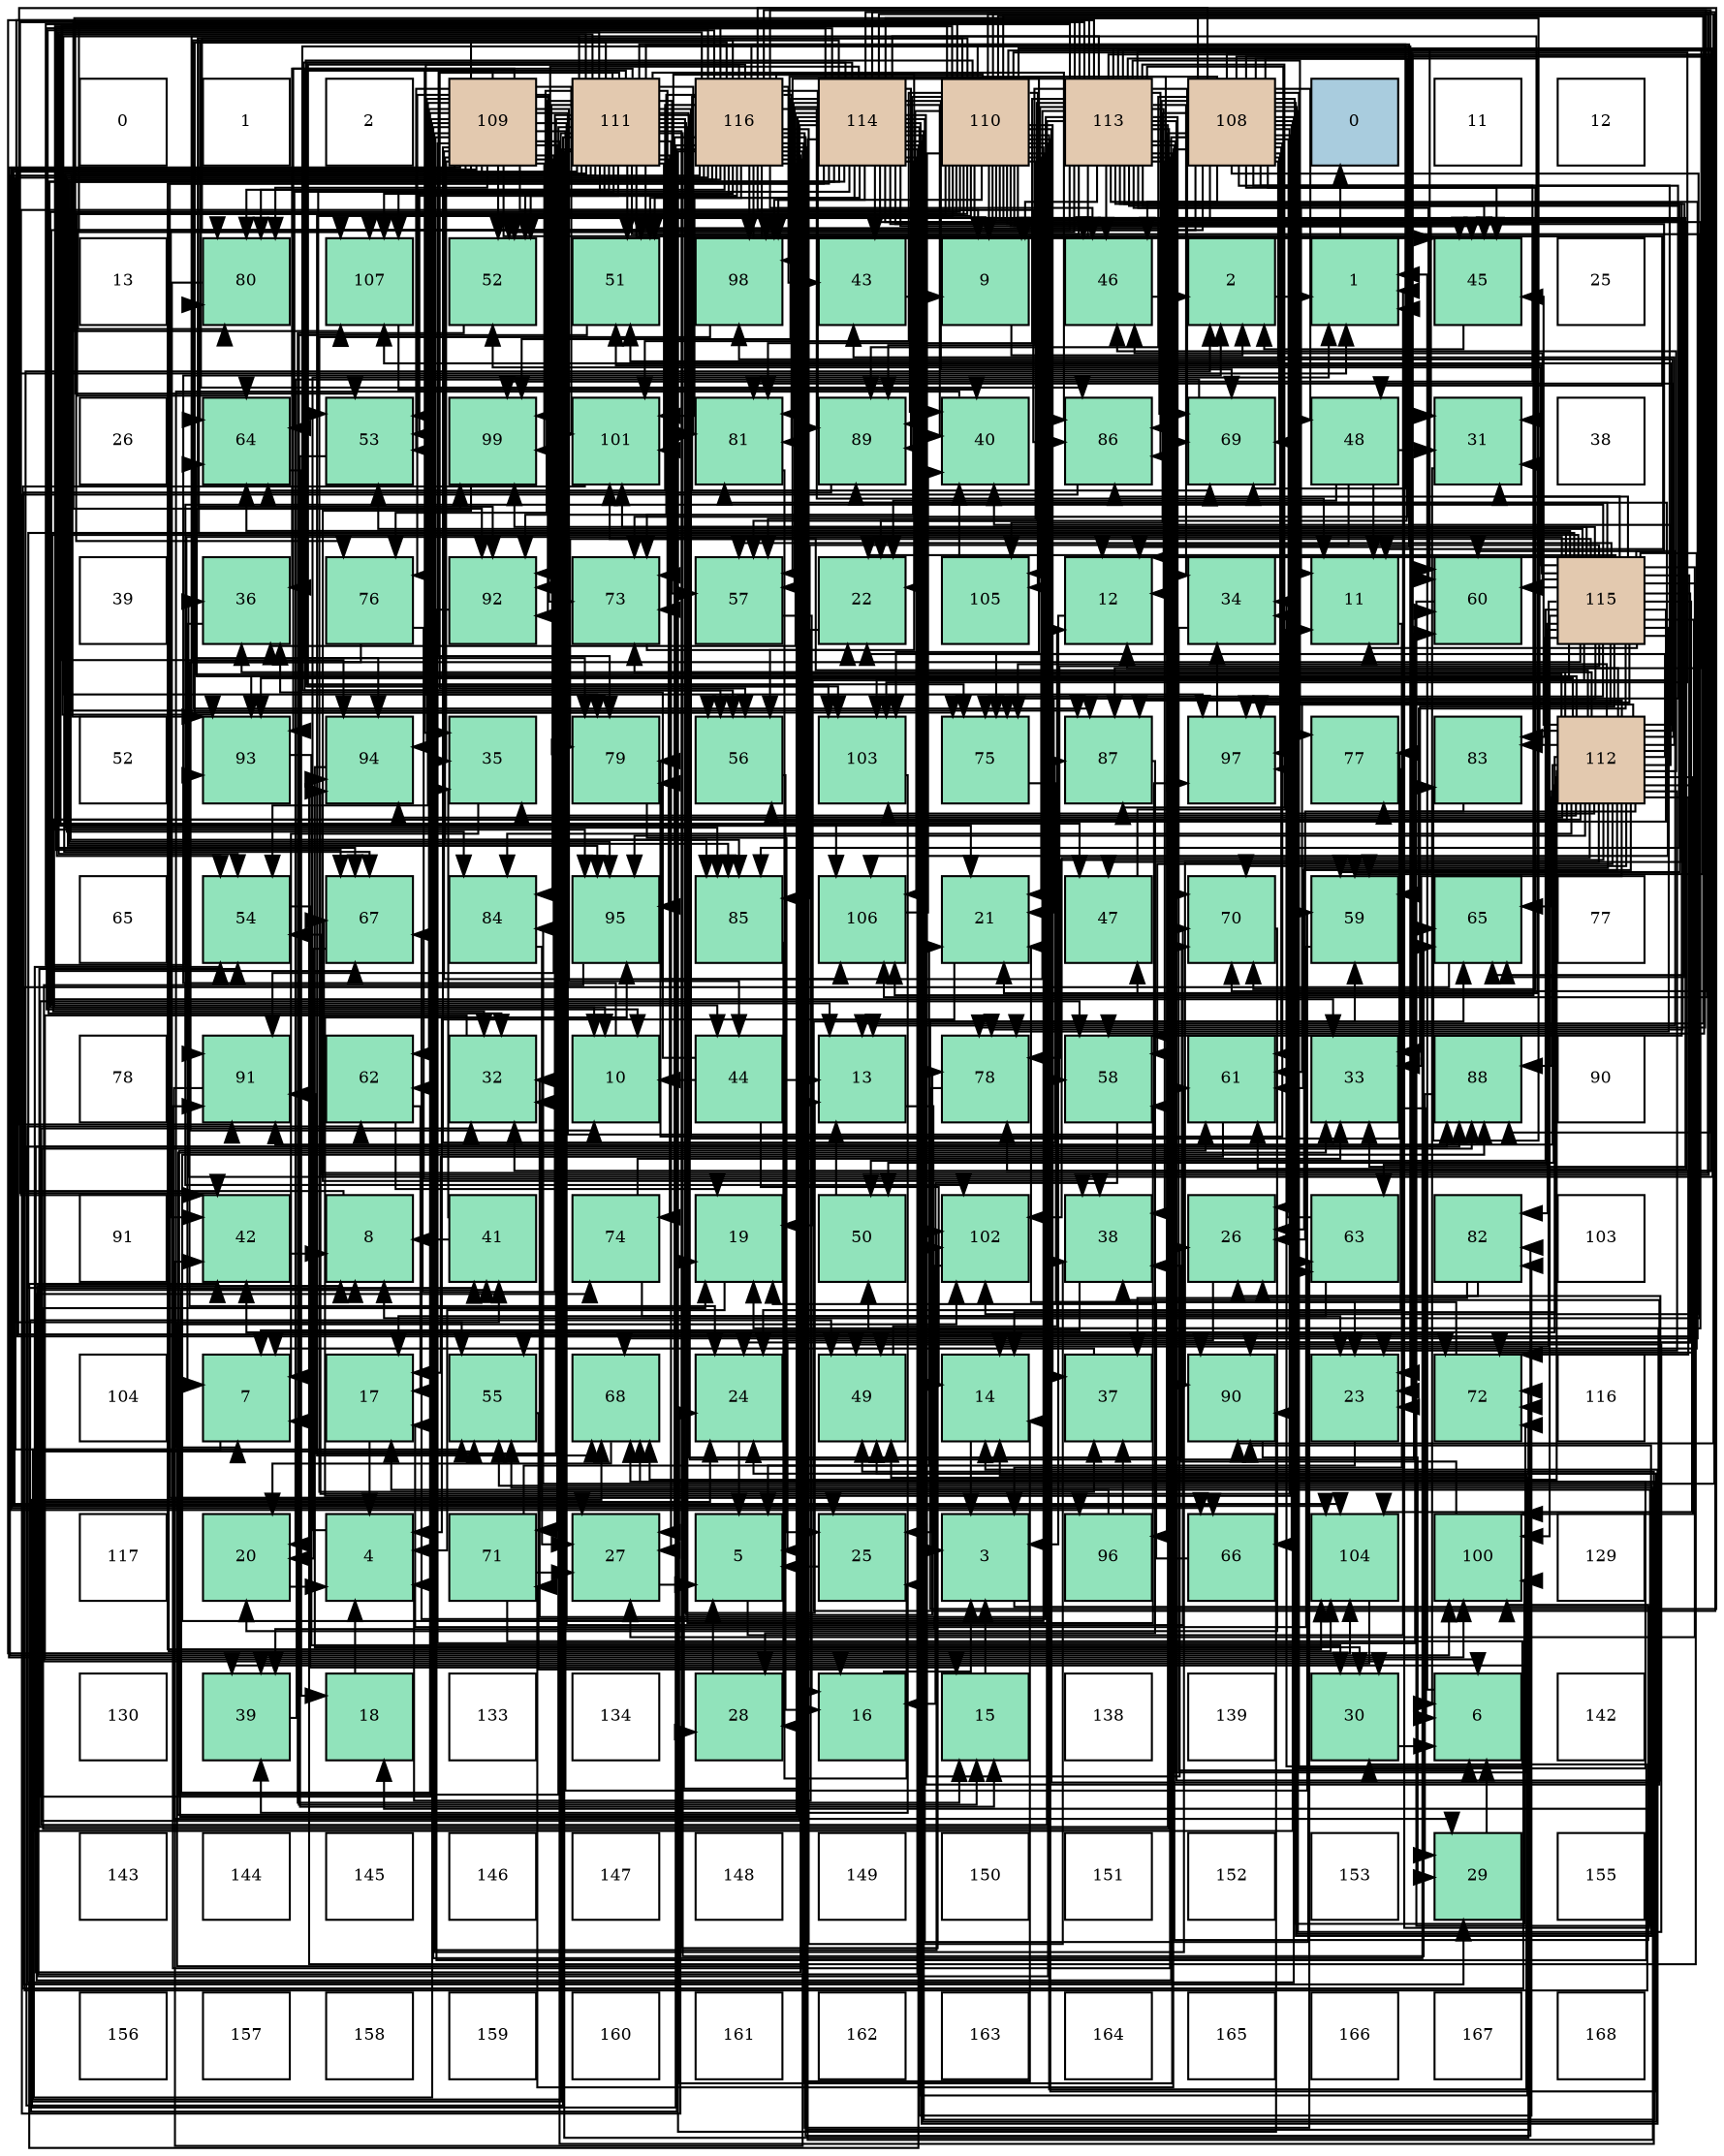digraph layout{
 rankdir=TB;
 splines=ortho;
 node [style=filled shape=square fixedsize=true width=0.6];
0[label="0", fontsize=8, fillcolor="#ffffff"];
1[label="1", fontsize=8, fillcolor="#ffffff"];
2[label="2", fontsize=8, fillcolor="#ffffff"];
3[label="109", fontsize=8, fillcolor="#e3c9af"];
4[label="111", fontsize=8, fillcolor="#e3c9af"];
5[label="116", fontsize=8, fillcolor="#e3c9af"];
6[label="114", fontsize=8, fillcolor="#e3c9af"];
7[label="110", fontsize=8, fillcolor="#e3c9af"];
8[label="113", fontsize=8, fillcolor="#e3c9af"];
9[label="108", fontsize=8, fillcolor="#e3c9af"];
10[label="0", fontsize=8, fillcolor="#a9ccde"];
11[label="11", fontsize=8, fillcolor="#ffffff"];
12[label="12", fontsize=8, fillcolor="#ffffff"];
13[label="13", fontsize=8, fillcolor="#ffffff"];
14[label="80", fontsize=8, fillcolor="#91e3bb"];
15[label="107", fontsize=8, fillcolor="#91e3bb"];
16[label="52", fontsize=8, fillcolor="#91e3bb"];
17[label="51", fontsize=8, fillcolor="#91e3bb"];
18[label="98", fontsize=8, fillcolor="#91e3bb"];
19[label="43", fontsize=8, fillcolor="#91e3bb"];
20[label="9", fontsize=8, fillcolor="#91e3bb"];
21[label="46", fontsize=8, fillcolor="#91e3bb"];
22[label="2", fontsize=8, fillcolor="#91e3bb"];
23[label="1", fontsize=8, fillcolor="#91e3bb"];
24[label="45", fontsize=8, fillcolor="#91e3bb"];
25[label="25", fontsize=8, fillcolor="#ffffff"];
26[label="26", fontsize=8, fillcolor="#ffffff"];
27[label="64", fontsize=8, fillcolor="#91e3bb"];
28[label="53", fontsize=8, fillcolor="#91e3bb"];
29[label="99", fontsize=8, fillcolor="#91e3bb"];
30[label="101", fontsize=8, fillcolor="#91e3bb"];
31[label="81", fontsize=8, fillcolor="#91e3bb"];
32[label="89", fontsize=8, fillcolor="#91e3bb"];
33[label="40", fontsize=8, fillcolor="#91e3bb"];
34[label="86", fontsize=8, fillcolor="#91e3bb"];
35[label="69", fontsize=8, fillcolor="#91e3bb"];
36[label="48", fontsize=8, fillcolor="#91e3bb"];
37[label="31", fontsize=8, fillcolor="#91e3bb"];
38[label="38", fontsize=8, fillcolor="#ffffff"];
39[label="39", fontsize=8, fillcolor="#ffffff"];
40[label="36", fontsize=8, fillcolor="#91e3bb"];
41[label="76", fontsize=8, fillcolor="#91e3bb"];
42[label="92", fontsize=8, fillcolor="#91e3bb"];
43[label="73", fontsize=8, fillcolor="#91e3bb"];
44[label="57", fontsize=8, fillcolor="#91e3bb"];
45[label="22", fontsize=8, fillcolor="#91e3bb"];
46[label="105", fontsize=8, fillcolor="#91e3bb"];
47[label="12", fontsize=8, fillcolor="#91e3bb"];
48[label="34", fontsize=8, fillcolor="#91e3bb"];
49[label="11", fontsize=8, fillcolor="#91e3bb"];
50[label="60", fontsize=8, fillcolor="#91e3bb"];
51[label="115", fontsize=8, fillcolor="#e3c9af"];
52[label="52", fontsize=8, fillcolor="#ffffff"];
53[label="93", fontsize=8, fillcolor="#91e3bb"];
54[label="94", fontsize=8, fillcolor="#91e3bb"];
55[label="35", fontsize=8, fillcolor="#91e3bb"];
56[label="79", fontsize=8, fillcolor="#91e3bb"];
57[label="56", fontsize=8, fillcolor="#91e3bb"];
58[label="103", fontsize=8, fillcolor="#91e3bb"];
59[label="75", fontsize=8, fillcolor="#91e3bb"];
60[label="87", fontsize=8, fillcolor="#91e3bb"];
61[label="97", fontsize=8, fillcolor="#91e3bb"];
62[label="77", fontsize=8, fillcolor="#91e3bb"];
63[label="83", fontsize=8, fillcolor="#91e3bb"];
64[label="112", fontsize=8, fillcolor="#e3c9af"];
65[label="65", fontsize=8, fillcolor="#ffffff"];
66[label="54", fontsize=8, fillcolor="#91e3bb"];
67[label="67", fontsize=8, fillcolor="#91e3bb"];
68[label="84", fontsize=8, fillcolor="#91e3bb"];
69[label="95", fontsize=8, fillcolor="#91e3bb"];
70[label="85", fontsize=8, fillcolor="#91e3bb"];
71[label="106", fontsize=8, fillcolor="#91e3bb"];
72[label="21", fontsize=8, fillcolor="#91e3bb"];
73[label="47", fontsize=8, fillcolor="#91e3bb"];
74[label="70", fontsize=8, fillcolor="#91e3bb"];
75[label="59", fontsize=8, fillcolor="#91e3bb"];
76[label="65", fontsize=8, fillcolor="#91e3bb"];
77[label="77", fontsize=8, fillcolor="#ffffff"];
78[label="78", fontsize=8, fillcolor="#ffffff"];
79[label="91", fontsize=8, fillcolor="#91e3bb"];
80[label="62", fontsize=8, fillcolor="#91e3bb"];
81[label="32", fontsize=8, fillcolor="#91e3bb"];
82[label="10", fontsize=8, fillcolor="#91e3bb"];
83[label="44", fontsize=8, fillcolor="#91e3bb"];
84[label="13", fontsize=8, fillcolor="#91e3bb"];
85[label="78", fontsize=8, fillcolor="#91e3bb"];
86[label="58", fontsize=8, fillcolor="#91e3bb"];
87[label="61", fontsize=8, fillcolor="#91e3bb"];
88[label="33", fontsize=8, fillcolor="#91e3bb"];
89[label="88", fontsize=8, fillcolor="#91e3bb"];
90[label="90", fontsize=8, fillcolor="#ffffff"];
91[label="91", fontsize=8, fillcolor="#ffffff"];
92[label="42", fontsize=8, fillcolor="#91e3bb"];
93[label="8", fontsize=8, fillcolor="#91e3bb"];
94[label="41", fontsize=8, fillcolor="#91e3bb"];
95[label="74", fontsize=8, fillcolor="#91e3bb"];
96[label="19", fontsize=8, fillcolor="#91e3bb"];
97[label="50", fontsize=8, fillcolor="#91e3bb"];
98[label="102", fontsize=8, fillcolor="#91e3bb"];
99[label="38", fontsize=8, fillcolor="#91e3bb"];
100[label="26", fontsize=8, fillcolor="#91e3bb"];
101[label="63", fontsize=8, fillcolor="#91e3bb"];
102[label="82", fontsize=8, fillcolor="#91e3bb"];
103[label="103", fontsize=8, fillcolor="#ffffff"];
104[label="104", fontsize=8, fillcolor="#ffffff"];
105[label="7", fontsize=8, fillcolor="#91e3bb"];
106[label="17", fontsize=8, fillcolor="#91e3bb"];
107[label="55", fontsize=8, fillcolor="#91e3bb"];
108[label="68", fontsize=8, fillcolor="#91e3bb"];
109[label="24", fontsize=8, fillcolor="#91e3bb"];
110[label="49", fontsize=8, fillcolor="#91e3bb"];
111[label="14", fontsize=8, fillcolor="#91e3bb"];
112[label="37", fontsize=8, fillcolor="#91e3bb"];
113[label="90", fontsize=8, fillcolor="#91e3bb"];
114[label="23", fontsize=8, fillcolor="#91e3bb"];
115[label="72", fontsize=8, fillcolor="#91e3bb"];
116[label="116", fontsize=8, fillcolor="#ffffff"];
117[label="117", fontsize=8, fillcolor="#ffffff"];
118[label="20", fontsize=8, fillcolor="#91e3bb"];
119[label="4", fontsize=8, fillcolor="#91e3bb"];
120[label="71", fontsize=8, fillcolor="#91e3bb"];
121[label="27", fontsize=8, fillcolor="#91e3bb"];
122[label="5", fontsize=8, fillcolor="#91e3bb"];
123[label="25", fontsize=8, fillcolor="#91e3bb"];
124[label="3", fontsize=8, fillcolor="#91e3bb"];
125[label="96", fontsize=8, fillcolor="#91e3bb"];
126[label="66", fontsize=8, fillcolor="#91e3bb"];
127[label="104", fontsize=8, fillcolor="#91e3bb"];
128[label="100", fontsize=8, fillcolor="#91e3bb"];
129[label="129", fontsize=8, fillcolor="#ffffff"];
130[label="130", fontsize=8, fillcolor="#ffffff"];
131[label="39", fontsize=8, fillcolor="#91e3bb"];
132[label="18", fontsize=8, fillcolor="#91e3bb"];
133[label="133", fontsize=8, fillcolor="#ffffff"];
134[label="134", fontsize=8, fillcolor="#ffffff"];
135[label="28", fontsize=8, fillcolor="#91e3bb"];
136[label="16", fontsize=8, fillcolor="#91e3bb"];
137[label="15", fontsize=8, fillcolor="#91e3bb"];
138[label="138", fontsize=8, fillcolor="#ffffff"];
139[label="139", fontsize=8, fillcolor="#ffffff"];
140[label="30", fontsize=8, fillcolor="#91e3bb"];
141[label="6", fontsize=8, fillcolor="#91e3bb"];
142[label="142", fontsize=8, fillcolor="#ffffff"];
143[label="143", fontsize=8, fillcolor="#ffffff"];
144[label="144", fontsize=8, fillcolor="#ffffff"];
145[label="145", fontsize=8, fillcolor="#ffffff"];
146[label="146", fontsize=8, fillcolor="#ffffff"];
147[label="147", fontsize=8, fillcolor="#ffffff"];
148[label="148", fontsize=8, fillcolor="#ffffff"];
149[label="149", fontsize=8, fillcolor="#ffffff"];
150[label="150", fontsize=8, fillcolor="#ffffff"];
151[label="151", fontsize=8, fillcolor="#ffffff"];
152[label="152", fontsize=8, fillcolor="#ffffff"];
153[label="153", fontsize=8, fillcolor="#ffffff"];
154[label="29", fontsize=8, fillcolor="#91e3bb"];
155[label="155", fontsize=8, fillcolor="#ffffff"];
156[label="156", fontsize=8, fillcolor="#ffffff"];
157[label="157", fontsize=8, fillcolor="#ffffff"];
158[label="158", fontsize=8, fillcolor="#ffffff"];
159[label="159", fontsize=8, fillcolor="#ffffff"];
160[label="160", fontsize=8, fillcolor="#ffffff"];
161[label="161", fontsize=8, fillcolor="#ffffff"];
162[label="162", fontsize=8, fillcolor="#ffffff"];
163[label="163", fontsize=8, fillcolor="#ffffff"];
164[label="164", fontsize=8, fillcolor="#ffffff"];
165[label="165", fontsize=8, fillcolor="#ffffff"];
166[label="166", fontsize=8, fillcolor="#ffffff"];
167[label="167", fontsize=8, fillcolor="#ffffff"];
168[label="168", fontsize=8, fillcolor="#ffffff"];
edge [constraint=false, style=vis];23 -> 10;
22 -> 23;
124 -> 23;
119 -> 23;
122 -> 23;
141 -> 23;
105 -> 23;
93 -> 22;
20 -> 22;
82 -> 22;
49 -> 124;
47 -> 124;
84 -> 124;
111 -> 124;
137 -> 124;
136 -> 124;
106 -> 119;
132 -> 119;
96 -> 119;
118 -> 119;
72 -> 119;
45 -> 119;
114 -> 122;
109 -> 122;
123 -> 122;
100 -> 122;
121 -> 122;
135 -> 122;
154 -> 141;
140 -> 141;
37 -> 141;
81 -> 141;
88 -> 141;
48 -> 141;
55 -> 105;
40 -> 105;
112 -> 105;
99 -> 105;
131 -> 105;
33 -> 105;
94 -> 93;
94 -> 55;
92 -> 93;
19 -> 20;
83 -> 82;
83 -> 84;
83 -> 111;
83 -> 40;
24 -> 22;
21 -> 22;
73 -> 49;
36 -> 49;
36 -> 47;
36 -> 45;
36 -> 37;
110 -> 47;
97 -> 84;
17 -> 137;
16 -> 137;
28 -> 137;
66 -> 137;
107 -> 136;
57 -> 136;
44 -> 136;
86 -> 136;
75 -> 106;
50 -> 106;
87 -> 106;
80 -> 106;
80 -> 96;
101 -> 106;
101 -> 48;
27 -> 132;
76 -> 132;
126 -> 96;
67 -> 118;
108 -> 118;
35 -> 118;
74 -> 118;
120 -> 72;
120 -> 121;
120 -> 48;
115 -> 72;
43 -> 45;
95 -> 114;
95 -> 88;
59 -> 114;
41 -> 109;
41 -> 99;
62 -> 109;
85 -> 123;
56 -> 123;
14 -> 123;
31 -> 123;
102 -> 100;
102 -> 112;
63 -> 100;
68 -> 121;
70 -> 135;
34 -> 135;
60 -> 135;
89 -> 154;
32 -> 154;
113 -> 154;
79 -> 154;
42 -> 140;
53 -> 140;
54 -> 140;
69 -> 140;
125 -> 81;
125 -> 112;
61 -> 48;
18 -> 112;
29 -> 99;
128 -> 99;
30 -> 131;
98 -> 131;
58 -> 131;
127 -> 131;
46 -> 33;
71 -> 33;
15 -> 33;
9 -> 20;
9 -> 100;
9 -> 92;
9 -> 83;
9 -> 24;
9 -> 21;
9 -> 73;
9 -> 36;
9 -> 110;
9 -> 17;
9 -> 66;
9 -> 107;
9 -> 44;
9 -> 75;
9 -> 87;
9 -> 80;
9 -> 126;
9 -> 108;
9 -> 35;
9 -> 74;
9 -> 120;
9 -> 95;
9 -> 59;
9 -> 56;
9 -> 34;
9 -> 89;
9 -> 32;
9 -> 113;
9 -> 79;
9 -> 54;
9 -> 69;
9 -> 125;
9 -> 61;
9 -> 18;
9 -> 29;
9 -> 128;
9 -> 98;
9 -> 58;
9 -> 46;
9 -> 71;
9 -> 15;
3 -> 93;
3 -> 20;
3 -> 55;
3 -> 83;
3 -> 36;
3 -> 110;
3 -> 16;
3 -> 28;
3 -> 66;
3 -> 107;
3 -> 57;
3 -> 86;
3 -> 75;
3 -> 50;
3 -> 87;
3 -> 80;
3 -> 76;
3 -> 126;
3 -> 74;
3 -> 120;
3 -> 115;
3 -> 43;
3 -> 41;
3 -> 14;
3 -> 68;
3 -> 70;
3 -> 34;
3 -> 60;
3 -> 113;
3 -> 79;
3 -> 42;
3 -> 53;
3 -> 54;
3 -> 125;
3 -> 61;
3 -> 29;
3 -> 128;
3 -> 30;
3 -> 98;
3 -> 127;
3 -> 71;
7 -> 93;
7 -> 20;
7 -> 82;
7 -> 84;
7 -> 111;
7 -> 96;
7 -> 72;
7 -> 45;
7 -> 114;
7 -> 100;
7 -> 37;
7 -> 81;
7 -> 88;
7 -> 112;
7 -> 92;
7 -> 24;
7 -> 73;
7 -> 110;
7 -> 16;
7 -> 57;
7 -> 44;
7 -> 86;
7 -> 50;
7 -> 27;
7 -> 76;
7 -> 67;
7 -> 108;
7 -> 35;
7 -> 43;
7 -> 59;
7 -> 41;
7 -> 85;
7 -> 14;
7 -> 70;
7 -> 60;
7 -> 89;
7 -> 32;
7 -> 113;
7 -> 42;
7 -> 53;
7 -> 54;
7 -> 69;
7 -> 18;
7 -> 30;
7 -> 58;
7 -> 127;
7 -> 46;
7 -> 71;
7 -> 15;
4 -> 93;
4 -> 49;
4 -> 47;
4 -> 84;
4 -> 72;
4 -> 121;
4 -> 55;
4 -> 40;
4 -> 21;
4 -> 73;
4 -> 110;
4 -> 17;
4 -> 16;
4 -> 28;
4 -> 66;
4 -> 107;
4 -> 57;
4 -> 44;
4 -> 86;
4 -> 50;
4 -> 87;
4 -> 80;
4 -> 27;
4 -> 76;
4 -> 126;
4 -> 67;
4 -> 35;
4 -> 74;
4 -> 115;
4 -> 43;
4 -> 95;
4 -> 59;
4 -> 41;
4 -> 62;
4 -> 85;
4 -> 56;
4 -> 14;
4 -> 31;
4 -> 70;
4 -> 34;
4 -> 60;
4 -> 89;
4 -> 79;
4 -> 42;
4 -> 69;
4 -> 61;
4 -> 29;
4 -> 30;
4 -> 98;
4 -> 71;
4 -> 15;
64 -> 82;
64 -> 47;
64 -> 111;
64 -> 45;
64 -> 114;
64 -> 100;
64 -> 37;
64 -> 81;
64 -> 88;
64 -> 55;
64 -> 40;
64 -> 33;
64 -> 92;
64 -> 19;
64 -> 24;
64 -> 21;
64 -> 97;
64 -> 86;
64 -> 75;
64 -> 87;
64 -> 27;
64 -> 76;
64 -> 108;
64 -> 74;
64 -> 115;
64 -> 43;
64 -> 59;
64 -> 62;
64 -> 85;
64 -> 31;
64 -> 63;
64 -> 68;
64 -> 60;
64 -> 89;
64 -> 32;
64 -> 113;
64 -> 79;
64 -> 53;
64 -> 54;
64 -> 69;
64 -> 61;
64 -> 18;
64 -> 29;
64 -> 128;
64 -> 30;
64 -> 98;
64 -> 58;
64 -> 127;
64 -> 15;
8 -> 20;
8 -> 49;
8 -> 47;
8 -> 96;
8 -> 45;
8 -> 114;
8 -> 109;
8 -> 100;
8 -> 81;
8 -> 48;
8 -> 40;
8 -> 99;
8 -> 92;
8 -> 24;
8 -> 21;
8 -> 17;
8 -> 16;
8 -> 28;
8 -> 66;
8 -> 107;
8 -> 57;
8 -> 44;
8 -> 86;
8 -> 75;
8 -> 50;
8 -> 76;
8 -> 67;
8 -> 108;
8 -> 35;
8 -> 74;
8 -> 115;
8 -> 43;
8 -> 62;
8 -> 85;
8 -> 56;
8 -> 14;
8 -> 31;
8 -> 68;
8 -> 70;
8 -> 34;
8 -> 60;
8 -> 32;
8 -> 79;
8 -> 42;
8 -> 61;
8 -> 18;
8 -> 128;
8 -> 58;
8 -> 127;
8 -> 46;
8 -> 15;
6 -> 111;
6 -> 96;
6 -> 72;
6 -> 109;
6 -> 121;
6 -> 37;
6 -> 81;
6 -> 88;
6 -> 40;
6 -> 99;
6 -> 33;
6 -> 94;
6 -> 92;
6 -> 19;
6 -> 24;
6 -> 110;
6 -> 97;
6 -> 17;
6 -> 28;
6 -> 66;
6 -> 107;
6 -> 44;
6 -> 50;
6 -> 87;
6 -> 101;
6 -> 27;
6 -> 76;
6 -> 67;
6 -> 108;
6 -> 35;
6 -> 43;
6 -> 59;
6 -> 85;
6 -> 56;
6 -> 31;
6 -> 102;
6 -> 63;
6 -> 89;
6 -> 32;
6 -> 42;
6 -> 53;
6 -> 69;
6 -> 18;
6 -> 29;
6 -> 30;
6 -> 98;
6 -> 58;
6 -> 127;
6 -> 71;
51 -> 82;
51 -> 49;
51 -> 47;
51 -> 84;
51 -> 111;
51 -> 96;
51 -> 72;
51 -> 45;
51 -> 109;
51 -> 121;
51 -> 37;
51 -> 88;
51 -> 94;
51 -> 21;
51 -> 110;
51 -> 97;
51 -> 17;
51 -> 16;
51 -> 28;
51 -> 107;
51 -> 57;
51 -> 44;
51 -> 86;
51 -> 75;
51 -> 50;
51 -> 87;
51 -> 101;
51 -> 27;
51 -> 67;
51 -> 115;
51 -> 59;
51 -> 85;
51 -> 56;
51 -> 14;
51 -> 31;
51 -> 102;
51 -> 63;
51 -> 70;
51 -> 34;
51 -> 113;
51 -> 79;
51 -> 53;
51 -> 54;
51 -> 61;
51 -> 29;
51 -> 128;
51 -> 30;
51 -> 98;
51 -> 71;
5 -> 82;
5 -> 49;
5 -> 84;
5 -> 111;
5 -> 114;
5 -> 109;
5 -> 121;
5 -> 81;
5 -> 88;
5 -> 99;
5 -> 33;
5 -> 94;
5 -> 92;
5 -> 19;
5 -> 24;
5 -> 21;
5 -> 17;
5 -> 16;
5 -> 28;
5 -> 66;
5 -> 57;
5 -> 75;
5 -> 101;
5 -> 27;
5 -> 67;
5 -> 108;
5 -> 35;
5 -> 74;
5 -> 115;
5 -> 56;
5 -> 14;
5 -> 31;
5 -> 102;
5 -> 68;
5 -> 70;
5 -> 34;
5 -> 60;
5 -> 89;
5 -> 32;
5 -> 113;
5 -> 42;
5 -> 53;
5 -> 54;
5 -> 69;
5 -> 18;
5 -> 128;
5 -> 58;
5 -> 127;
5 -> 15;
edge [constraint=true, style=invis];
0 -> 13 -> 26 -> 39 -> 52 -> 65 -> 78 -> 91 -> 104 -> 117 -> 130 -> 143 -> 156;
1 -> 14 -> 27 -> 40 -> 53 -> 66 -> 79 -> 92 -> 105 -> 118 -> 131 -> 144 -> 157;
2 -> 15 -> 28 -> 41 -> 54 -> 67 -> 80 -> 93 -> 106 -> 119 -> 132 -> 145 -> 158;
3 -> 16 -> 29 -> 42 -> 55 -> 68 -> 81 -> 94 -> 107 -> 120 -> 133 -> 146 -> 159;
4 -> 17 -> 30 -> 43 -> 56 -> 69 -> 82 -> 95 -> 108 -> 121 -> 134 -> 147 -> 160;
5 -> 18 -> 31 -> 44 -> 57 -> 70 -> 83 -> 96 -> 109 -> 122 -> 135 -> 148 -> 161;
6 -> 19 -> 32 -> 45 -> 58 -> 71 -> 84 -> 97 -> 110 -> 123 -> 136 -> 149 -> 162;
7 -> 20 -> 33 -> 46 -> 59 -> 72 -> 85 -> 98 -> 111 -> 124 -> 137 -> 150 -> 163;
8 -> 21 -> 34 -> 47 -> 60 -> 73 -> 86 -> 99 -> 112 -> 125 -> 138 -> 151 -> 164;
9 -> 22 -> 35 -> 48 -> 61 -> 74 -> 87 -> 100 -> 113 -> 126 -> 139 -> 152 -> 165;
10 -> 23 -> 36 -> 49 -> 62 -> 75 -> 88 -> 101 -> 114 -> 127 -> 140 -> 153 -> 166;
11 -> 24 -> 37 -> 50 -> 63 -> 76 -> 89 -> 102 -> 115 -> 128 -> 141 -> 154 -> 167;
12 -> 25 -> 38 -> 51 -> 64 -> 77 -> 90 -> 103 -> 116 -> 129 -> 142 -> 155 -> 168;
rank = same {0 -> 1 -> 2 -> 3 -> 4 -> 5 -> 6 -> 7 -> 8 -> 9 -> 10 -> 11 -> 12};
rank = same {13 -> 14 -> 15 -> 16 -> 17 -> 18 -> 19 -> 20 -> 21 -> 22 -> 23 -> 24 -> 25};
rank = same {26 -> 27 -> 28 -> 29 -> 30 -> 31 -> 32 -> 33 -> 34 -> 35 -> 36 -> 37 -> 38};
rank = same {39 -> 40 -> 41 -> 42 -> 43 -> 44 -> 45 -> 46 -> 47 -> 48 -> 49 -> 50 -> 51};
rank = same {52 -> 53 -> 54 -> 55 -> 56 -> 57 -> 58 -> 59 -> 60 -> 61 -> 62 -> 63 -> 64};
rank = same {65 -> 66 -> 67 -> 68 -> 69 -> 70 -> 71 -> 72 -> 73 -> 74 -> 75 -> 76 -> 77};
rank = same {78 -> 79 -> 80 -> 81 -> 82 -> 83 -> 84 -> 85 -> 86 -> 87 -> 88 -> 89 -> 90};
rank = same {91 -> 92 -> 93 -> 94 -> 95 -> 96 -> 97 -> 98 -> 99 -> 100 -> 101 -> 102 -> 103};
rank = same {104 -> 105 -> 106 -> 107 -> 108 -> 109 -> 110 -> 111 -> 112 -> 113 -> 114 -> 115 -> 116};
rank = same {117 -> 118 -> 119 -> 120 -> 121 -> 122 -> 123 -> 124 -> 125 -> 126 -> 127 -> 128 -> 129};
rank = same {130 -> 131 -> 132 -> 133 -> 134 -> 135 -> 136 -> 137 -> 138 -> 139 -> 140 -> 141 -> 142};
rank = same {143 -> 144 -> 145 -> 146 -> 147 -> 148 -> 149 -> 150 -> 151 -> 152 -> 153 -> 154 -> 155};
rank = same {156 -> 157 -> 158 -> 159 -> 160 -> 161 -> 162 -> 163 -> 164 -> 165 -> 166 -> 167 -> 168};
}